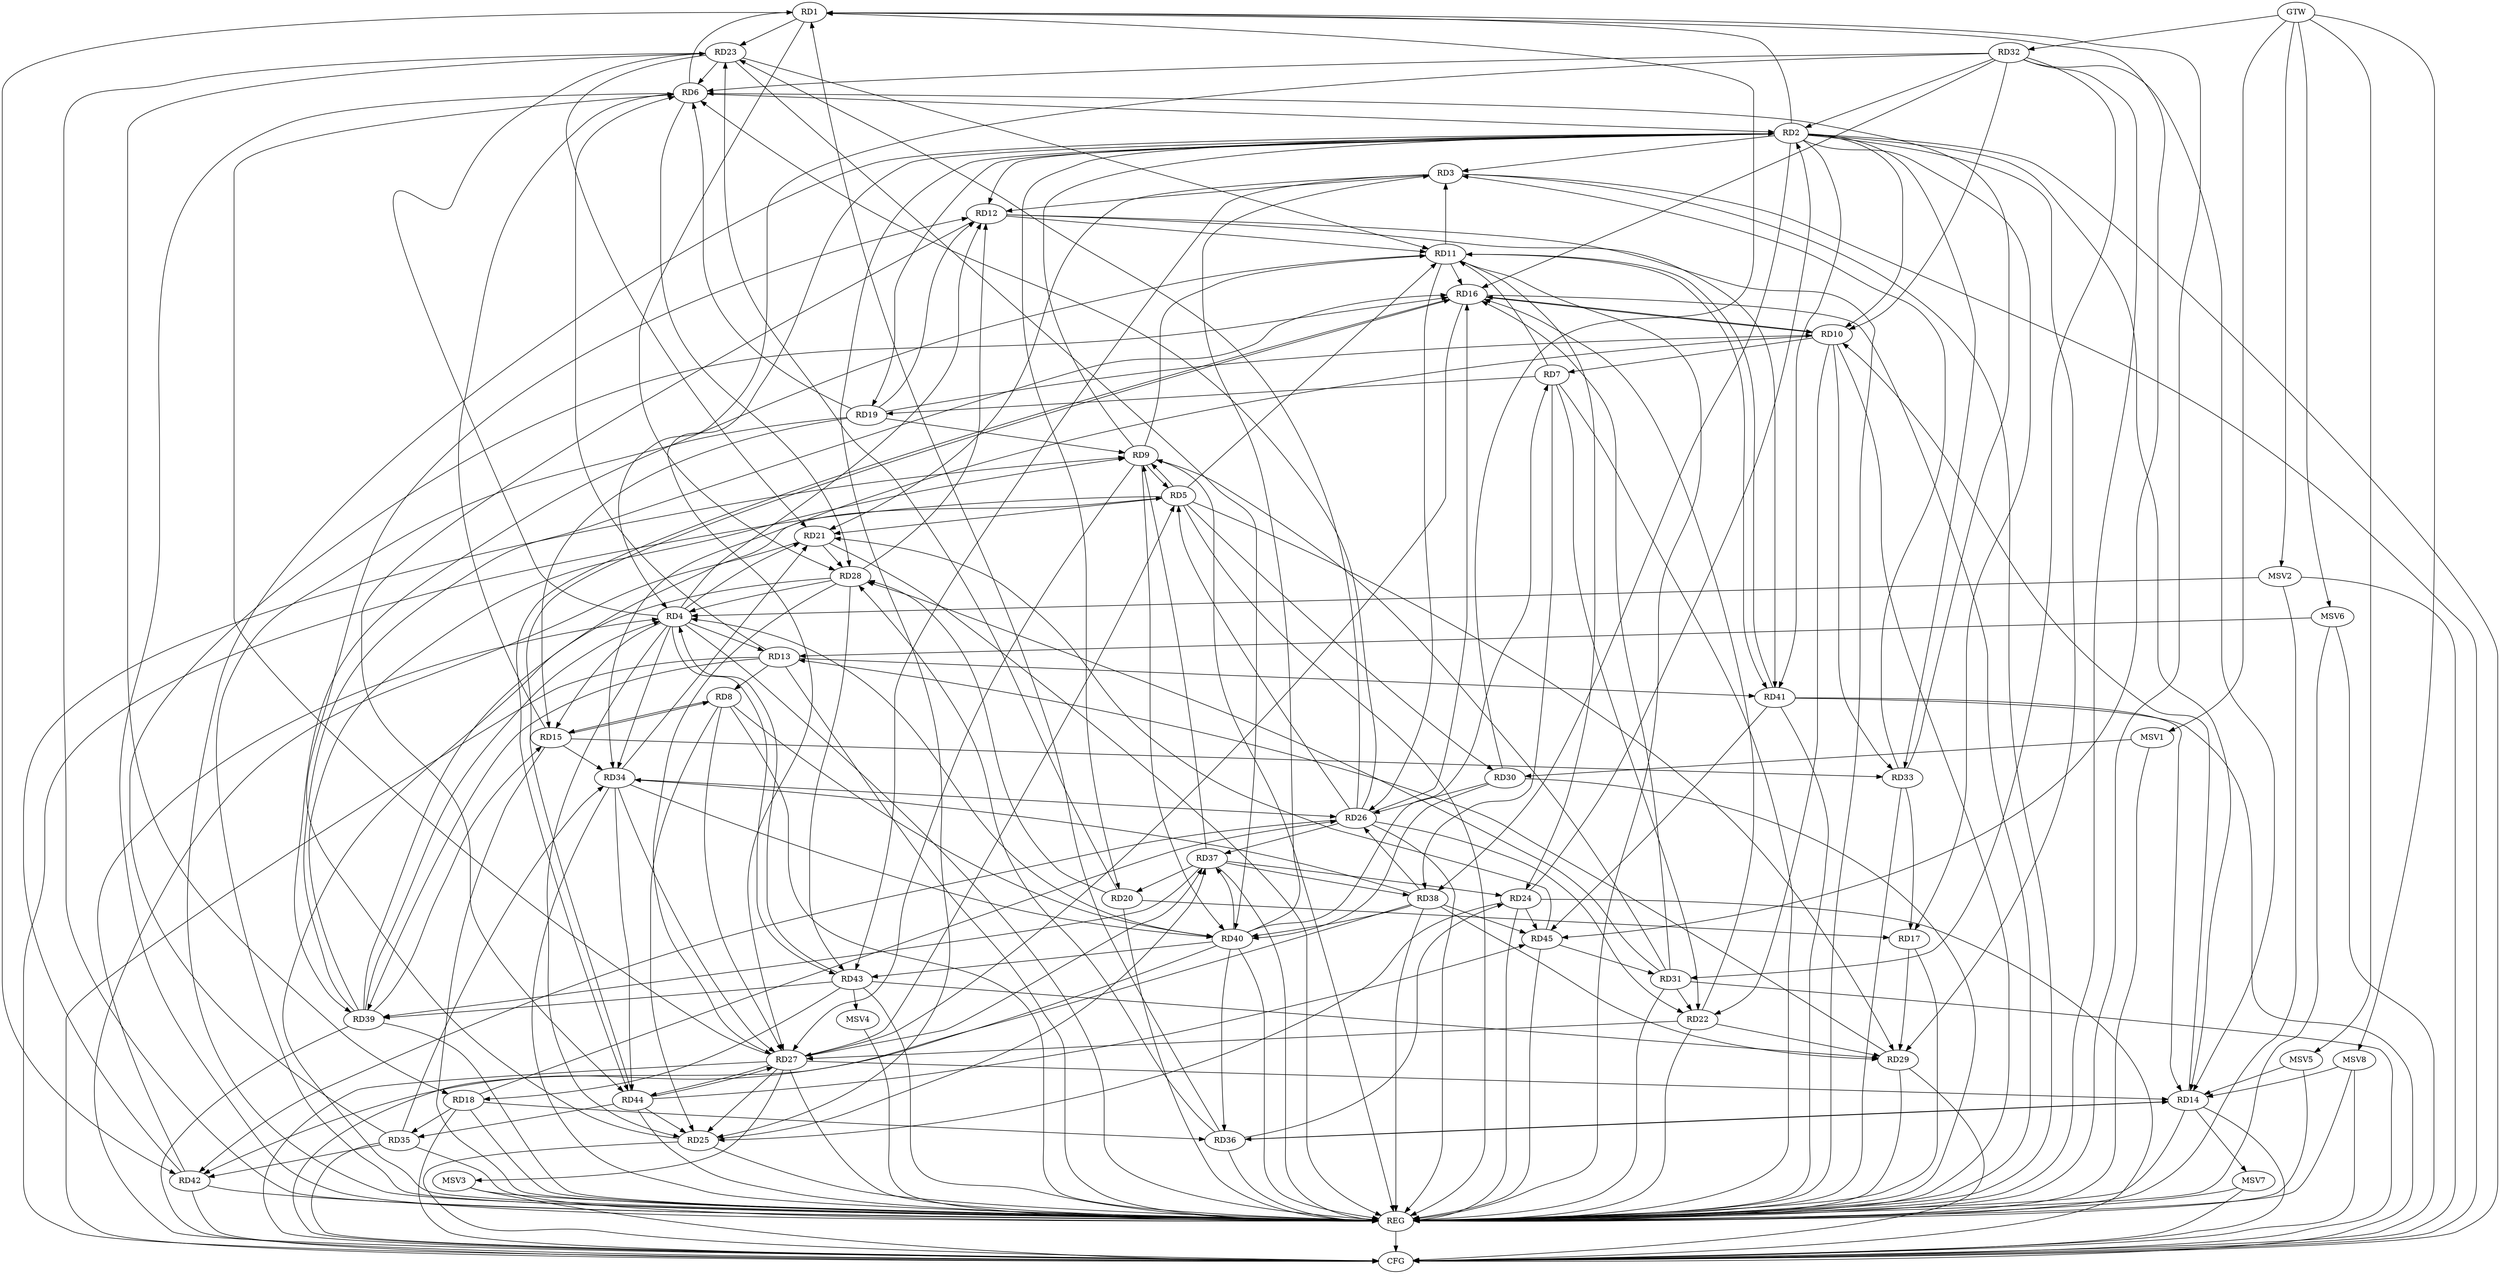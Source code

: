 strict digraph G {
  RD1 [ label="RD1" ];
  RD2 [ label="RD2" ];
  RD3 [ label="RD3" ];
  RD4 [ label="RD4" ];
  RD5 [ label="RD5" ];
  RD6 [ label="RD6" ];
  RD7 [ label="RD7" ];
  RD8 [ label="RD8" ];
  RD9 [ label="RD9" ];
  RD10 [ label="RD10" ];
  RD11 [ label="RD11" ];
  RD12 [ label="RD12" ];
  RD13 [ label="RD13" ];
  RD14 [ label="RD14" ];
  RD15 [ label="RD15" ];
  RD16 [ label="RD16" ];
  RD17 [ label="RD17" ];
  RD18 [ label="RD18" ];
  RD19 [ label="RD19" ];
  RD20 [ label="RD20" ];
  RD21 [ label="RD21" ];
  RD22 [ label="RD22" ];
  RD23 [ label="RD23" ];
  RD24 [ label="RD24" ];
  RD25 [ label="RD25" ];
  RD26 [ label="RD26" ];
  RD27 [ label="RD27" ];
  RD28 [ label="RD28" ];
  RD29 [ label="RD29" ];
  RD30 [ label="RD30" ];
  RD31 [ label="RD31" ];
  RD32 [ label="RD32" ];
  RD33 [ label="RD33" ];
  RD34 [ label="RD34" ];
  RD35 [ label="RD35" ];
  RD36 [ label="RD36" ];
  RD37 [ label="RD37" ];
  RD38 [ label="RD38" ];
  RD39 [ label="RD39" ];
  RD40 [ label="RD40" ];
  RD41 [ label="RD41" ];
  RD42 [ label="RD42" ];
  RD43 [ label="RD43" ];
  RD44 [ label="RD44" ];
  RD45 [ label="RD45" ];
  GTW [ label="GTW" ];
  REG [ label="REG" ];
  CFG [ label="CFG" ];
  MSV1 [ label="MSV1" ];
  MSV2 [ label="MSV2" ];
  MSV3 [ label="MSV3" ];
  MSV4 [ label="MSV4" ];
  MSV5 [ label="MSV5" ];
  MSV6 [ label="MSV6" ];
  MSV7 [ label="MSV7" ];
  MSV8 [ label="MSV8" ];
  RD2 -> RD1;
  RD6 -> RD1;
  RD1 -> RD23;
  RD1 -> RD28;
  RD30 -> RD1;
  RD36 -> RD1;
  RD1 -> RD42;
  RD1 -> RD45;
  RD6 -> RD2;
  RD9 -> RD2;
  RD2 -> RD12;
  RD2 -> RD14;
  RD2 -> RD20;
  RD24 -> RD2;
  RD2 -> RD25;
  RD2 -> RD27;
  RD2 -> RD29;
  RD32 -> RD2;
  RD11 -> RD3;
  RD3 -> RD12;
  RD3 -> RD21;
  RD33 -> RD3;
  RD40 -> RD3;
  RD3 -> RD43;
  RD4 -> RD12;
  RD4 -> RD13;
  RD4 -> RD15;
  RD4 -> RD21;
  RD4 -> RD23;
  RD4 -> RD25;
  RD28 -> RD4;
  RD32 -> RD4;
  RD4 -> RD34;
  RD39 -> RD4;
  RD40 -> RD4;
  RD42 -> RD4;
  RD4 -> RD43;
  RD43 -> RD4;
  RD5 -> RD9;
  RD9 -> RD5;
  RD5 -> RD11;
  RD5 -> RD21;
  RD26 -> RD5;
  RD27 -> RD5;
  RD5 -> RD29;
  RD5 -> RD30;
  RD39 -> RD5;
  RD13 -> RD6;
  RD15 -> RD6;
  RD19 -> RD6;
  RD23 -> RD6;
  RD26 -> RD6;
  RD27 -> RD6;
  RD6 -> RD28;
  RD32 -> RD6;
  RD33 -> RD6;
  RD10 -> RD7;
  RD7 -> RD11;
  RD7 -> RD19;
  RD7 -> RD22;
  RD7 -> RD38;
  RD40 -> RD7;
  RD13 -> RD8;
  RD8 -> RD15;
  RD15 -> RD8;
  RD8 -> RD25;
  RD8 -> RD27;
  RD8 -> RD40;
  RD9 -> RD11;
  RD19 -> RD9;
  RD9 -> RD27;
  RD31 -> RD9;
  RD37 -> RD9;
  RD39 -> RD9;
  RD9 -> RD40;
  RD42 -> RD9;
  RD14 -> RD10;
  RD10 -> RD16;
  RD16 -> RD10;
  RD19 -> RD10;
  RD10 -> RD22;
  RD32 -> RD10;
  RD10 -> RD33;
  RD10 -> RD34;
  RD12 -> RD11;
  RD11 -> RD16;
  RD23 -> RD11;
  RD11 -> RD24;
  RD11 -> RD26;
  RD11 -> RD39;
  RD11 -> RD41;
  RD41 -> RD11;
  RD19 -> RD12;
  RD25 -> RD12;
  RD28 -> RD12;
  RD12 -> RD41;
  RD12 -> RD44;
  RD29 -> RD13;
  RD13 -> RD39;
  RD13 -> RD41;
  RD27 -> RD14;
  RD32 -> RD14;
  RD14 -> RD36;
  RD36 -> RD14;
  RD41 -> RD14;
  RD19 -> RD15;
  RD15 -> RD33;
  RD15 -> RD34;
  RD39 -> RD15;
  RD22 -> RD16;
  RD26 -> RD16;
  RD16 -> RD27;
  RD31 -> RD16;
  RD32 -> RD16;
  RD35 -> RD16;
  RD39 -> RD16;
  RD16 -> RD44;
  RD44 -> RD16;
  RD20 -> RD17;
  RD17 -> RD29;
  RD33 -> RD17;
  RD23 -> RD18;
  RD18 -> RD26;
  RD18 -> RD35;
  RD18 -> RD36;
  RD43 -> RD18;
  RD20 -> RD23;
  RD20 -> RD28;
  RD37 -> RD20;
  RD23 -> RD21;
  RD21 -> RD28;
  RD34 -> RD21;
  RD45 -> RD21;
  RD26 -> RD22;
  RD22 -> RD27;
  RD22 -> RD29;
  RD31 -> RD22;
  RD26 -> RD23;
  RD23 -> RD40;
  RD24 -> RD25;
  RD36 -> RD24;
  RD37 -> RD24;
  RD24 -> RD45;
  RD27 -> RD25;
  RD25 -> RD37;
  RD44 -> RD25;
  RD30 -> RD26;
  RD34 -> RD26;
  RD26 -> RD37;
  RD38 -> RD26;
  RD26 -> RD42;
  RD28 -> RD27;
  RD34 -> RD27;
  RD27 -> RD37;
  RD27 -> RD44;
  RD44 -> RD27;
  RD31 -> RD28;
  RD36 -> RD28;
  RD28 -> RD43;
  RD38 -> RD29;
  RD43 -> RD29;
  RD30 -> RD40;
  RD32 -> RD31;
  RD45 -> RD31;
  RD35 -> RD34;
  RD38 -> RD34;
  RD34 -> RD40;
  RD34 -> RD44;
  RD35 -> RD42;
  RD44 -> RD35;
  RD40 -> RD36;
  RD37 -> RD38;
  RD37 -> RD39;
  RD40 -> RD37;
  RD38 -> RD40;
  RD38 -> RD42;
  RD38 -> RD45;
  RD43 -> RD39;
  RD40 -> RD43;
  RD41 -> RD45;
  RD44 -> RD45;
  GTW -> RD32;
  RD1 -> REG;
  RD2 -> REG;
  RD3 -> REG;
  RD4 -> REG;
  RD5 -> REG;
  RD6 -> REG;
  RD7 -> REG;
  RD8 -> REG;
  RD9 -> REG;
  RD10 -> REG;
  RD11 -> REG;
  RD12 -> REG;
  RD13 -> REG;
  RD14 -> REG;
  RD15 -> REG;
  RD16 -> REG;
  RD17 -> REG;
  RD18 -> REG;
  RD19 -> REG;
  RD20 -> REG;
  RD21 -> REG;
  RD22 -> REG;
  RD23 -> REG;
  RD24 -> REG;
  RD25 -> REG;
  RD26 -> REG;
  RD27 -> REG;
  RD28 -> REG;
  RD29 -> REG;
  RD30 -> REG;
  RD31 -> REG;
  RD32 -> REG;
  RD33 -> REG;
  RD34 -> REG;
  RD35 -> REG;
  RD36 -> REG;
  RD37 -> REG;
  RD38 -> REG;
  RD39 -> REG;
  RD40 -> REG;
  RD41 -> REG;
  RD42 -> REG;
  RD43 -> REG;
  RD44 -> REG;
  RD45 -> REG;
  RD25 -> CFG;
  RD18 -> CFG;
  RD29 -> CFG;
  RD14 -> CFG;
  RD5 -> CFG;
  RD35 -> CFG;
  RD31 -> CFG;
  RD42 -> CFG;
  RD2 -> CFG;
  RD39 -> CFG;
  RD21 -> CFG;
  RD40 -> CFG;
  RD13 -> CFG;
  RD3 -> CFG;
  RD27 -> CFG;
  RD41 -> CFG;
  RD24 -> CFG;
  REG -> CFG;
  RD2 -> RD38;
  RD2 -> RD41;
  RD2 -> RD17;
  RD2 -> RD3;
  RD2 -> RD33;
  RD2 -> RD10;
  RD2 -> RD19;
  MSV1 -> RD30;
  GTW -> MSV1;
  MSV1 -> REG;
  MSV2 -> RD4;
  GTW -> MSV2;
  MSV2 -> REG;
  MSV2 -> CFG;
  RD27 -> MSV3;
  MSV3 -> REG;
  MSV3 -> CFG;
  RD43 -> MSV4;
  MSV4 -> REG;
  MSV5 -> RD14;
  GTW -> MSV5;
  MSV5 -> REG;
  MSV6 -> RD13;
  GTW -> MSV6;
  MSV6 -> REG;
  MSV6 -> CFG;
  RD14 -> MSV7;
  MSV7 -> REG;
  MSV7 -> CFG;
  MSV8 -> RD14;
  GTW -> MSV8;
  MSV8 -> REG;
  MSV8 -> CFG;
}
